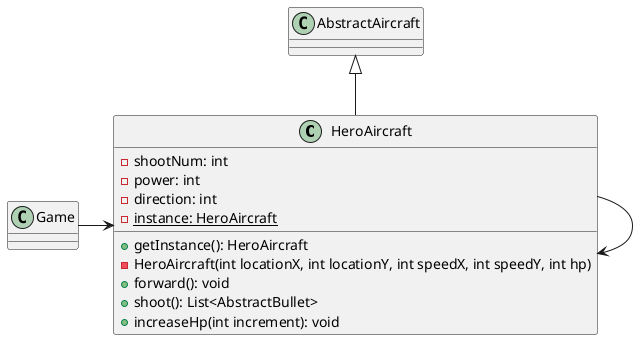 @startuml
class HeroAircraft extends AbstractAircraft {
    - shootNum: int
    - power: int
    - direction: int
    - {static} instance: HeroAircraft
    + getInstance(): HeroAircraft
    - HeroAircraft(int locationX, int locationY, int speedX, int speedY, int hp)
    + forward(): void
    + shoot(): List<AbstractBullet>
    + increaseHp(int increment): void
}

class Game{}

Game -> HeroAircraft
HeroAircraft -> HeroAircraft

@enduml